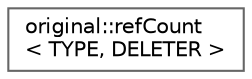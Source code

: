 digraph "Graphical Class Hierarchy"
{
 // LATEX_PDF_SIZE
  bgcolor="transparent";
  edge [fontname=Helvetica,fontsize=10,labelfontname=Helvetica,labelfontsize=10];
  node [fontname=Helvetica,fontsize=10,shape=box,height=0.2,width=0.4];
  rankdir="LR";
  Node0 [id="Node000000",label="original::refCount\l\< TYPE, DELETER \>",height=0.2,width=0.4,color="grey40", fillcolor="white", style="filled",URL="$classoriginal_1_1ref_count.html",tooltip="Reference counting metadata container."];
}
